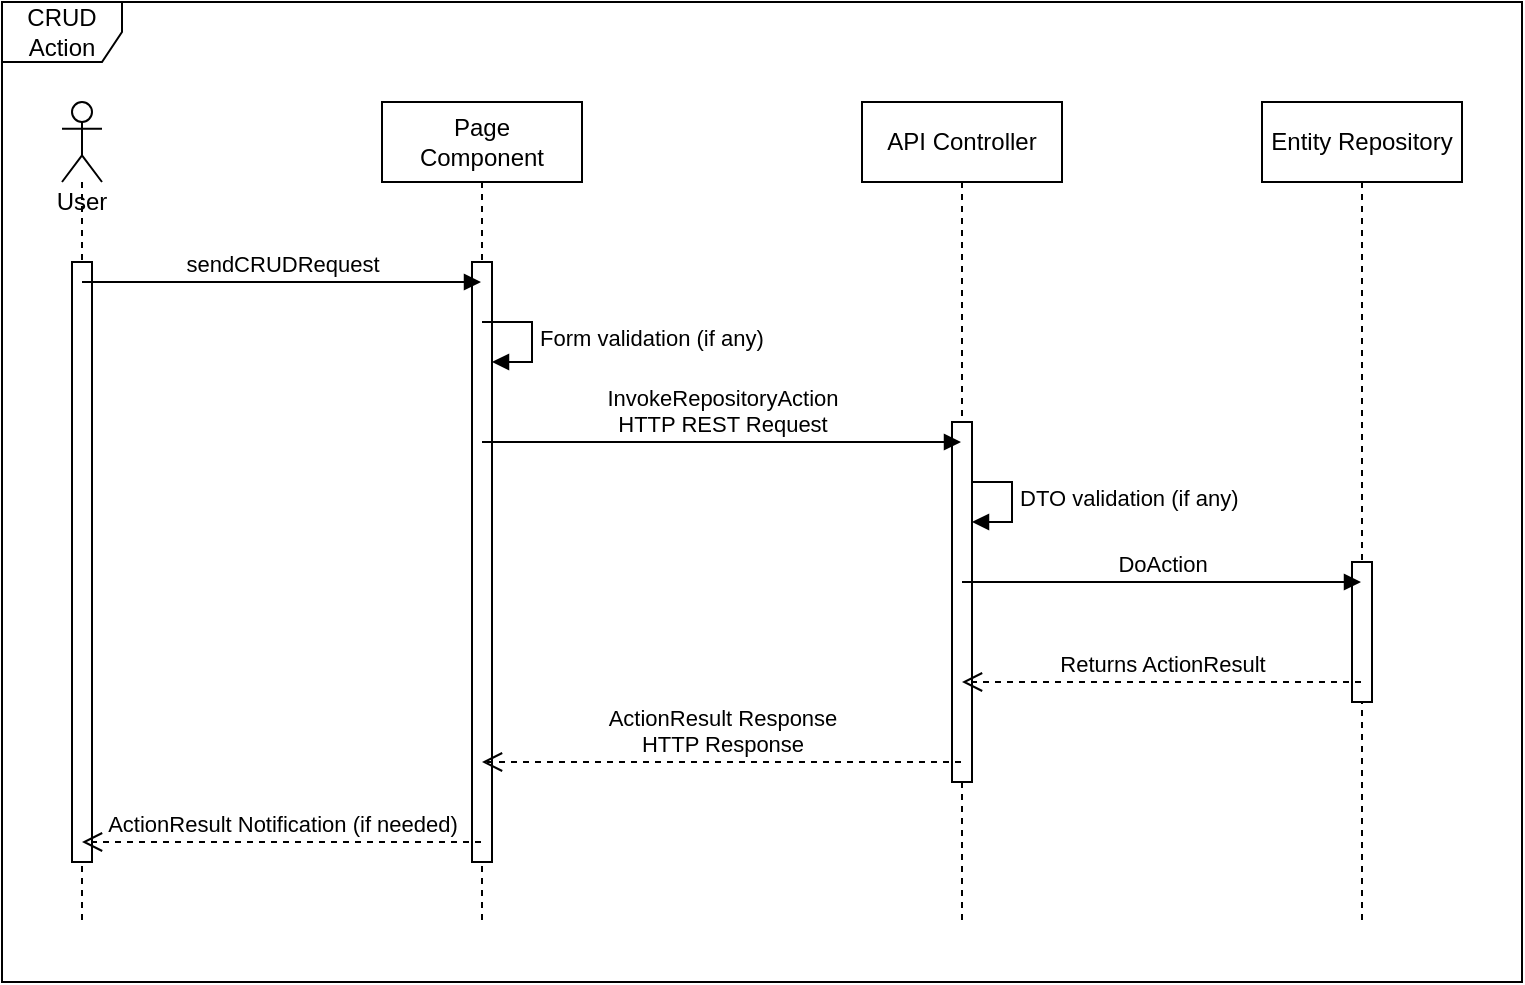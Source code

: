 <mxfile version="13.9.5" type="device"><diagram id="Cx-mdVF1hVC2vFNPuNwT" name="Page-1"><mxGraphModel dx="1008" dy="522" grid="1" gridSize="10" guides="1" tooltips="1" connect="1" arrows="1" fold="1" page="1" pageScale="1" pageWidth="850" pageHeight="1100" math="0" shadow="0"><root><mxCell id="cNxObxrSKGdEiCyABDgH-0"/><mxCell id="cNxObxrSKGdEiCyABDgH-1" parent="cNxObxrSKGdEiCyABDgH-0"/><mxCell id="cNxObxrSKGdEiCyABDgH-23" value="" style="rounded=0;whiteSpace=wrap;html=1;" parent="cNxObxrSKGdEiCyABDgH-1" vertex="1"><mxGeometry x="30" y="40" width="760" height="490" as="geometry"/></mxCell><mxCell id="cNxObxrSKGdEiCyABDgH-2" value="User" style="shape=umlLifeline;participant=umlActor;perimeter=lifelinePerimeter;whiteSpace=wrap;html=1;container=1;collapsible=0;recursiveResize=0;verticalAlign=top;spacingTop=36;outlineConnect=0;" parent="cNxObxrSKGdEiCyABDgH-1" vertex="1"><mxGeometry x="60" y="90" width="20" height="410" as="geometry"/></mxCell><mxCell id="cNxObxrSKGdEiCyABDgH-18" value="" style="html=1;points=[];perimeter=orthogonalPerimeter;" parent="cNxObxrSKGdEiCyABDgH-2" vertex="1"><mxGeometry x="5" y="80" width="10" height="300" as="geometry"/></mxCell><mxCell id="cNxObxrSKGdEiCyABDgH-3" value="Page&lt;br&gt;Component" style="shape=umlLifeline;perimeter=lifelinePerimeter;whiteSpace=wrap;html=1;container=1;collapsible=0;recursiveResize=0;outlineConnect=0;" parent="cNxObxrSKGdEiCyABDgH-1" vertex="1"><mxGeometry x="220" y="90" width="100" height="410" as="geometry"/></mxCell><mxCell id="cNxObxrSKGdEiCyABDgH-19" value="" style="html=1;points=[];perimeter=orthogonalPerimeter;" parent="cNxObxrSKGdEiCyABDgH-3" vertex="1"><mxGeometry x="45" y="80" width="10" height="300" as="geometry"/></mxCell><mxCell id="cNxObxrSKGdEiCyABDgH-4" value="API Controller" style="shape=umlLifeline;perimeter=lifelinePerimeter;whiteSpace=wrap;html=1;container=1;collapsible=0;recursiveResize=0;outlineConnect=0;" parent="cNxObxrSKGdEiCyABDgH-1" vertex="1"><mxGeometry x="460" y="90" width="100" height="410" as="geometry"/></mxCell><mxCell id="cNxObxrSKGdEiCyABDgH-12" value="DTO validation (if any)" style="edgeStyle=orthogonalEdgeStyle;html=1;align=left;spacingLeft=2;endArrow=block;rounded=0;entryX=1;entryY=0;" parent="cNxObxrSKGdEiCyABDgH-4" edge="1"><mxGeometry relative="1" as="geometry"><mxPoint x="50" y="190" as="sourcePoint"/><Array as="points"><mxPoint x="75" y="190"/><mxPoint x="75" y="210"/></Array><mxPoint x="55" y="210" as="targetPoint"/></mxGeometry></mxCell><mxCell id="cNxObxrSKGdEiCyABDgH-20" value="" style="html=1;points=[];perimeter=orthogonalPerimeter;" parent="cNxObxrSKGdEiCyABDgH-4" vertex="1"><mxGeometry x="45" y="160" width="10" height="180" as="geometry"/></mxCell><mxCell id="cNxObxrSKGdEiCyABDgH-5" value="Entity Repository" style="shape=umlLifeline;perimeter=lifelinePerimeter;whiteSpace=wrap;html=1;container=1;collapsible=0;recursiveResize=0;outlineConnect=0;" parent="cNxObxrSKGdEiCyABDgH-1" vertex="1"><mxGeometry x="660" y="90" width="100" height="410" as="geometry"/></mxCell><mxCell id="cNxObxrSKGdEiCyABDgH-21" value="" style="html=1;points=[];perimeter=orthogonalPerimeter;" parent="cNxObxrSKGdEiCyABDgH-5" vertex="1"><mxGeometry x="45" y="230" width="10" height="70" as="geometry"/></mxCell><mxCell id="cNxObxrSKGdEiCyABDgH-6" value="sendCRUDRequest" style="html=1;verticalAlign=bottom;endArrow=block;" parent="cNxObxrSKGdEiCyABDgH-1" source="cNxObxrSKGdEiCyABDgH-2" target="cNxObxrSKGdEiCyABDgH-3" edge="1"><mxGeometry width="80" relative="1" as="geometry"><mxPoint x="400" y="320" as="sourcePoint"/><mxPoint x="480" y="320" as="targetPoint"/><Array as="points"><mxPoint x="170" y="180"/></Array></mxGeometry></mxCell><mxCell id="cNxObxrSKGdEiCyABDgH-7" value="InvokeRepositoryAction&lt;br&gt;HTTP REST Request" style="html=1;verticalAlign=bottom;endArrow=block;" parent="cNxObxrSKGdEiCyABDgH-1" source="cNxObxrSKGdEiCyABDgH-3" target="cNxObxrSKGdEiCyABDgH-4" edge="1"><mxGeometry width="80" relative="1" as="geometry"><mxPoint x="400" y="320" as="sourcePoint"/><mxPoint x="480" y="320" as="targetPoint"/><Array as="points"><mxPoint x="390" y="260"/></Array></mxGeometry></mxCell><mxCell id="cNxObxrSKGdEiCyABDgH-8" value="DoAction" style="html=1;verticalAlign=bottom;endArrow=block;" parent="cNxObxrSKGdEiCyABDgH-1" source="cNxObxrSKGdEiCyABDgH-4" target="cNxObxrSKGdEiCyABDgH-5" edge="1"><mxGeometry width="80" relative="1" as="geometry"><mxPoint x="400" y="320" as="sourcePoint"/><mxPoint x="480" y="320" as="targetPoint"/><Array as="points"><mxPoint x="620" y="330"/></Array></mxGeometry></mxCell><mxCell id="cNxObxrSKGdEiCyABDgH-14" value="Form validation (if any)" style="edgeStyle=orthogonalEdgeStyle;html=1;align=left;spacingLeft=2;endArrow=block;rounded=0;entryX=1;entryY=0;" parent="cNxObxrSKGdEiCyABDgH-1" edge="1"><mxGeometry relative="1" as="geometry"><mxPoint x="270" y="200" as="sourcePoint"/><Array as="points"><mxPoint x="295" y="200"/></Array><mxPoint x="275" y="220" as="targetPoint"/></mxGeometry></mxCell><mxCell id="cNxObxrSKGdEiCyABDgH-15" value="Returns ActionResult" style="html=1;verticalAlign=bottom;endArrow=open;dashed=1;endSize=8;" parent="cNxObxrSKGdEiCyABDgH-1" source="cNxObxrSKGdEiCyABDgH-5" target="cNxObxrSKGdEiCyABDgH-4" edge="1"><mxGeometry relative="1" as="geometry"><mxPoint x="480" y="320" as="sourcePoint"/><mxPoint x="400" y="320" as="targetPoint"/><Array as="points"><mxPoint x="600" y="380"/></Array></mxGeometry></mxCell><mxCell id="cNxObxrSKGdEiCyABDgH-16" value="ActionResult Response&lt;br&gt;HTTP Response" style="html=1;verticalAlign=bottom;endArrow=open;dashed=1;endSize=8;" parent="cNxObxrSKGdEiCyABDgH-1" source="cNxObxrSKGdEiCyABDgH-4" target="cNxObxrSKGdEiCyABDgH-3" edge="1"><mxGeometry relative="1" as="geometry"><mxPoint x="480" y="320" as="sourcePoint"/><mxPoint x="400" y="320" as="targetPoint"/><Array as="points"><mxPoint x="390" y="420"/></Array></mxGeometry></mxCell><mxCell id="cNxObxrSKGdEiCyABDgH-17" value="ActionResult Notification (if needed)" style="html=1;verticalAlign=bottom;endArrow=open;dashed=1;endSize=8;" parent="cNxObxrSKGdEiCyABDgH-1" source="cNxObxrSKGdEiCyABDgH-3" target="cNxObxrSKGdEiCyABDgH-2" edge="1"><mxGeometry relative="1" as="geometry"><mxPoint x="290" y="290" as="sourcePoint"/><mxPoint x="400" y="300" as="targetPoint"/><Array as="points"><mxPoint x="180" y="460"/></Array></mxGeometry></mxCell><mxCell id="cNxObxrSKGdEiCyABDgH-22" value="CRUD Action" style="shape=umlFrame;whiteSpace=wrap;html=1;" parent="cNxObxrSKGdEiCyABDgH-1" vertex="1"><mxGeometry x="30" y="40" width="760" height="490" as="geometry"/></mxCell></root></mxGraphModel></diagram></mxfile>